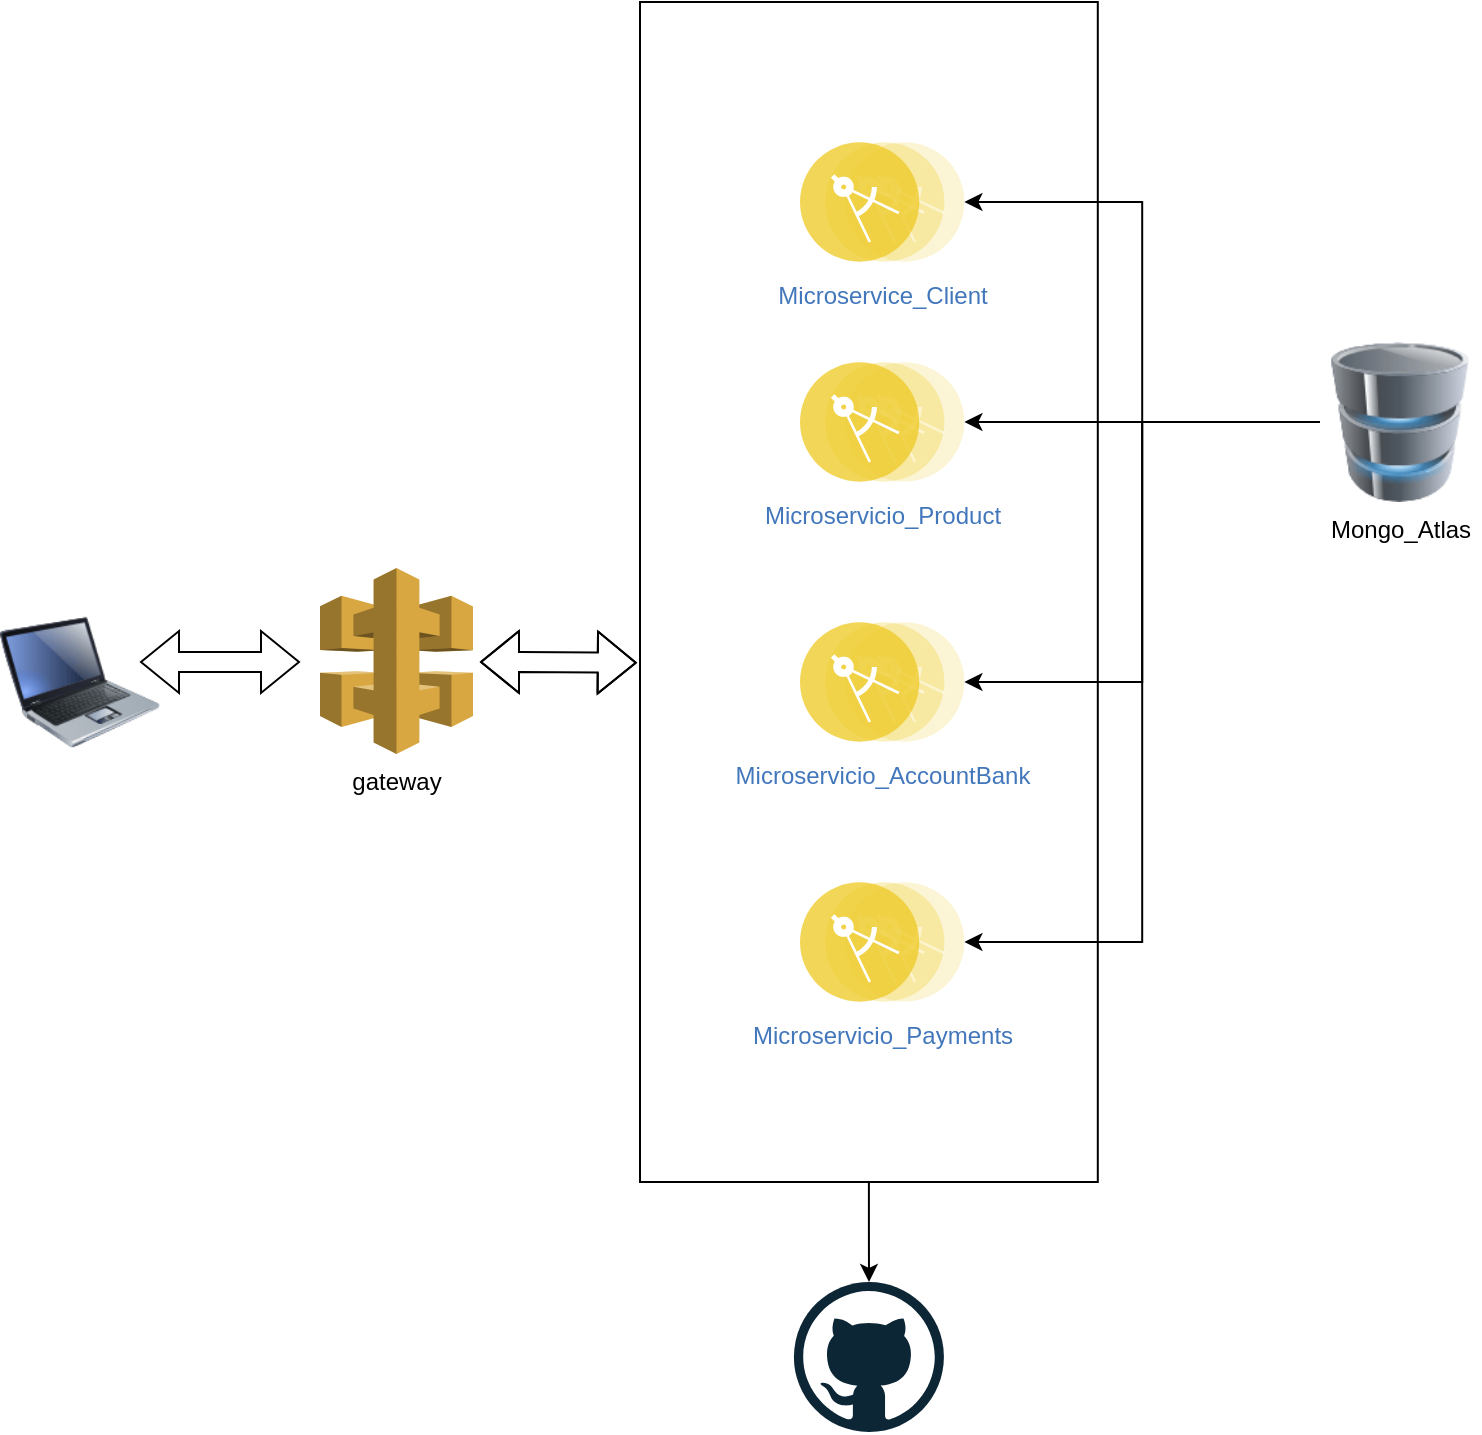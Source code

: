 <mxfile version="16.6.1" type="github"><diagram id="c6RMqv2CXKE6Y8uRj3Fe" name="Page-1"><mxGraphModel dx="1422" dy="794" grid="1" gridSize="10" guides="1" tooltips="1" connect="1" arrows="1" fold="1" page="1" pageScale="1" pageWidth="827" pageHeight="1169" math="0" shadow="0"><root><mxCell id="0"/><mxCell id="1" parent="0"/><mxCell id="mwTnidSxlrcUM4BL9UOx-2" value="&lt;font style=&quot;vertical-align: inherit&quot;&gt;&lt;font style=&quot;vertical-align: inherit&quot;&gt;Microservice_Client&lt;/font&gt;&lt;/font&gt;" style="aspect=fixed;perimeter=ellipsePerimeter;html=1;align=center;shadow=0;dashed=0;fontColor=#4277BB;labelBackgroundColor=#ffffff;fontSize=12;spacingTop=3;image;image=img/lib/ibm/applications/microservice.svg;" parent="1" vertex="1"><mxGeometry x="470" y="140" width="82.2" height="60" as="geometry"/></mxCell><mxCell id="mwTnidSxlrcUM4BL9UOx-3" value="&lt;font style=&quot;vertical-align: inherit&quot;&gt;&lt;font style=&quot;vertical-align: inherit&quot;&gt;&lt;font style=&quot;vertical-align: inherit&quot;&gt;&lt;font style=&quot;vertical-align: inherit&quot;&gt;Microservicio_Product&lt;/font&gt;&lt;/font&gt;&lt;/font&gt;&lt;/font&gt;" style="aspect=fixed;perimeter=ellipsePerimeter;html=1;align=center;shadow=0;dashed=0;fontColor=#4277BB;labelBackgroundColor=#ffffff;fontSize=12;spacingTop=3;image;image=img/lib/ibm/applications/microservice.svg;" parent="1" vertex="1"><mxGeometry x="470" y="250" width="82.2" height="60" as="geometry"/></mxCell><mxCell id="mwTnidSxlrcUM4BL9UOx-4" value="&lt;font style=&quot;vertical-align: inherit&quot;&gt;&lt;font style=&quot;vertical-align: inherit&quot;&gt;&lt;font style=&quot;vertical-align: inherit&quot;&gt;&lt;font style=&quot;vertical-align: inherit&quot;&gt;&lt;font style=&quot;vertical-align: inherit&quot;&gt;&lt;font style=&quot;vertical-align: inherit&quot;&gt;Microservicio_AccountBank&lt;/font&gt;&lt;/font&gt;&lt;/font&gt;&lt;/font&gt;&lt;/font&gt;&lt;/font&gt;" style="aspect=fixed;perimeter=ellipsePerimeter;html=1;align=center;shadow=0;dashed=0;fontColor=#4277BB;labelBackgroundColor=#ffffff;fontSize=12;spacingTop=3;image;image=img/lib/ibm/applications/microservice.svg;" parent="1" vertex="1"><mxGeometry x="470" y="380" width="82.2" height="60" as="geometry"/></mxCell><mxCell id="mwTnidSxlrcUM4BL9UOx-9" style="edgeStyle=orthogonalEdgeStyle;rounded=0;orthogonalLoop=1;jettySize=auto;html=1;entryX=1;entryY=0.5;entryDx=0;entryDy=0;" parent="1" source="mwTnidSxlrcUM4BL9UOx-7" target="mwTnidSxlrcUM4BL9UOx-2" edge="1"><mxGeometry relative="1" as="geometry"/></mxCell><mxCell id="mwTnidSxlrcUM4BL9UOx-10" style="edgeStyle=orthogonalEdgeStyle;rounded=0;orthogonalLoop=1;jettySize=auto;html=1;exitX=0;exitY=0.5;exitDx=0;exitDy=0;" parent="1" source="mwTnidSxlrcUM4BL9UOx-7" target="mwTnidSxlrcUM4BL9UOx-3" edge="1"><mxGeometry relative="1" as="geometry"/></mxCell><mxCell id="mwTnidSxlrcUM4BL9UOx-11" style="edgeStyle=orthogonalEdgeStyle;rounded=0;orthogonalLoop=1;jettySize=auto;html=1;entryX=1;entryY=0.5;entryDx=0;entryDy=0;" parent="1" source="mwTnidSxlrcUM4BL9UOx-7" target="mwTnidSxlrcUM4BL9UOx-4" edge="1"><mxGeometry relative="1" as="geometry"/></mxCell><mxCell id="mwTnidSxlrcUM4BL9UOx-17" style="edgeStyle=orthogonalEdgeStyle;rounded=0;orthogonalLoop=1;jettySize=auto;html=1;entryX=1;entryY=0.5;entryDx=0;entryDy=0;" parent="1" source="mwTnidSxlrcUM4BL9UOx-7" target="mwTnidSxlrcUM4BL9UOx-16" edge="1"><mxGeometry relative="1" as="geometry"/></mxCell><mxCell id="mwTnidSxlrcUM4BL9UOx-7" value="&lt;font style=&quot;vertical-align: inherit&quot;&gt;&lt;font style=&quot;vertical-align: inherit&quot;&gt;Mongo_Atlas&lt;br&gt;&lt;br&gt;&lt;/font&gt;&lt;/font&gt;" style="image;html=1;image=img/lib/clip_art/computers/Database_128x128.png" parent="1" vertex="1"><mxGeometry x="730" y="240" width="80" height="80" as="geometry"/></mxCell><mxCell id="mwTnidSxlrcUM4BL9UOx-8" value="" style="dashed=0;outlineConnect=0;html=1;align=center;labelPosition=center;verticalLabelPosition=bottom;verticalAlign=top;shape=mxgraph.weblogos.github" parent="1" vertex="1"><mxGeometry x="466.95" y="710" width="75" height="75" as="geometry"/></mxCell><mxCell id="mwTnidSxlrcUM4BL9UOx-15" style="edgeStyle=orthogonalEdgeStyle;rounded=0;orthogonalLoop=1;jettySize=auto;html=1;" parent="1" source="mwTnidSxlrcUM4BL9UOx-13" target="mwTnidSxlrcUM4BL9UOx-8" edge="1"><mxGeometry relative="1" as="geometry"/></mxCell><mxCell id="mwTnidSxlrcUM4BL9UOx-13" value="" style="rounded=0;whiteSpace=wrap;html=1;fillColor=none;" parent="1" vertex="1"><mxGeometry x="390" y="70" width="228.9" height="590" as="geometry"/></mxCell><mxCell id="mwTnidSxlrcUM4BL9UOx-16" value="&lt;font style=&quot;vertical-align: inherit&quot;&gt;&lt;font style=&quot;vertical-align: inherit&quot;&gt;&lt;font style=&quot;vertical-align: inherit&quot;&gt;&lt;font style=&quot;vertical-align: inherit&quot;&gt;&lt;font style=&quot;vertical-align: inherit&quot;&gt;&lt;font style=&quot;vertical-align: inherit&quot;&gt;&lt;font style=&quot;vertical-align: inherit&quot;&gt;&lt;font style=&quot;vertical-align: inherit&quot;&gt;&lt;font style=&quot;vertical-align: inherit&quot;&gt;&lt;font style=&quot;vertical-align: inherit&quot;&gt;&lt;font style=&quot;vertical-align: inherit&quot;&gt;&lt;font style=&quot;vertical-align: inherit&quot;&gt;Microservicio_Payments&lt;/font&gt;&lt;/font&gt;&lt;/font&gt;&lt;/font&gt;&lt;/font&gt;&lt;/font&gt;&lt;/font&gt;&lt;/font&gt;&lt;/font&gt;&lt;/font&gt;&lt;/font&gt;&lt;/font&gt;" style="aspect=fixed;perimeter=ellipsePerimeter;html=1;align=center;shadow=0;dashed=0;fontColor=#4277BB;labelBackgroundColor=#ffffff;fontSize=12;spacingTop=3;image;image=img/lib/ibm/applications/microservice.svg;" parent="1" vertex="1"><mxGeometry x="470" y="510" width="82.2" height="60" as="geometry"/></mxCell><mxCell id="mwTnidSxlrcUM4BL9UOx-18" value="&lt;font style=&quot;vertical-align: inherit&quot;&gt;&lt;font style=&quot;vertical-align: inherit&quot;&gt;gateway&lt;br&gt;&lt;br&gt;&lt;/font&gt;&lt;/font&gt;" style="outlineConnect=0;dashed=0;verticalLabelPosition=bottom;verticalAlign=top;align=center;html=1;shape=mxgraph.aws3.api_gateway;fillColor=#D9A741;gradientColor=none;" parent="1" vertex="1"><mxGeometry x="230" y="353" width="76.5" height="93" as="geometry"/></mxCell><mxCell id="mwTnidSxlrcUM4BL9UOx-19" value="" style="image;html=1;image=img/lib/clip_art/computers/Laptop_128x128.png;fillColor=none;" parent="1" vertex="1"><mxGeometry x="70" y="370" width="80" height="80" as="geometry"/></mxCell><mxCell id="mwTnidSxlrcUM4BL9UOx-21" value="" style="shape=flexArrow;endArrow=classic;startArrow=classic;html=1;rounded=0;entryX=-0.007;entryY=0.56;entryDx=0;entryDy=0;entryPerimeter=0;" parent="1" target="mwTnidSxlrcUM4BL9UOx-13" edge="1"><mxGeometry width="100" height="100" relative="1" as="geometry"><mxPoint x="310" y="400" as="sourcePoint"/><mxPoint x="380" y="380" as="targetPoint"/><Array as="points"><mxPoint x="330" y="400"/></Array></mxGeometry></mxCell><mxCell id="mwTnidSxlrcUM4BL9UOx-25" value="" style="shape=flexArrow;endArrow=classic;startArrow=classic;html=1;rounded=0;" parent="1" edge="1"><mxGeometry width="100" height="100" relative="1" as="geometry"><mxPoint x="140" y="400" as="sourcePoint"/><mxPoint x="220" y="400" as="targetPoint"/><Array as="points"/></mxGeometry></mxCell></root></mxGraphModel></diagram></mxfile>